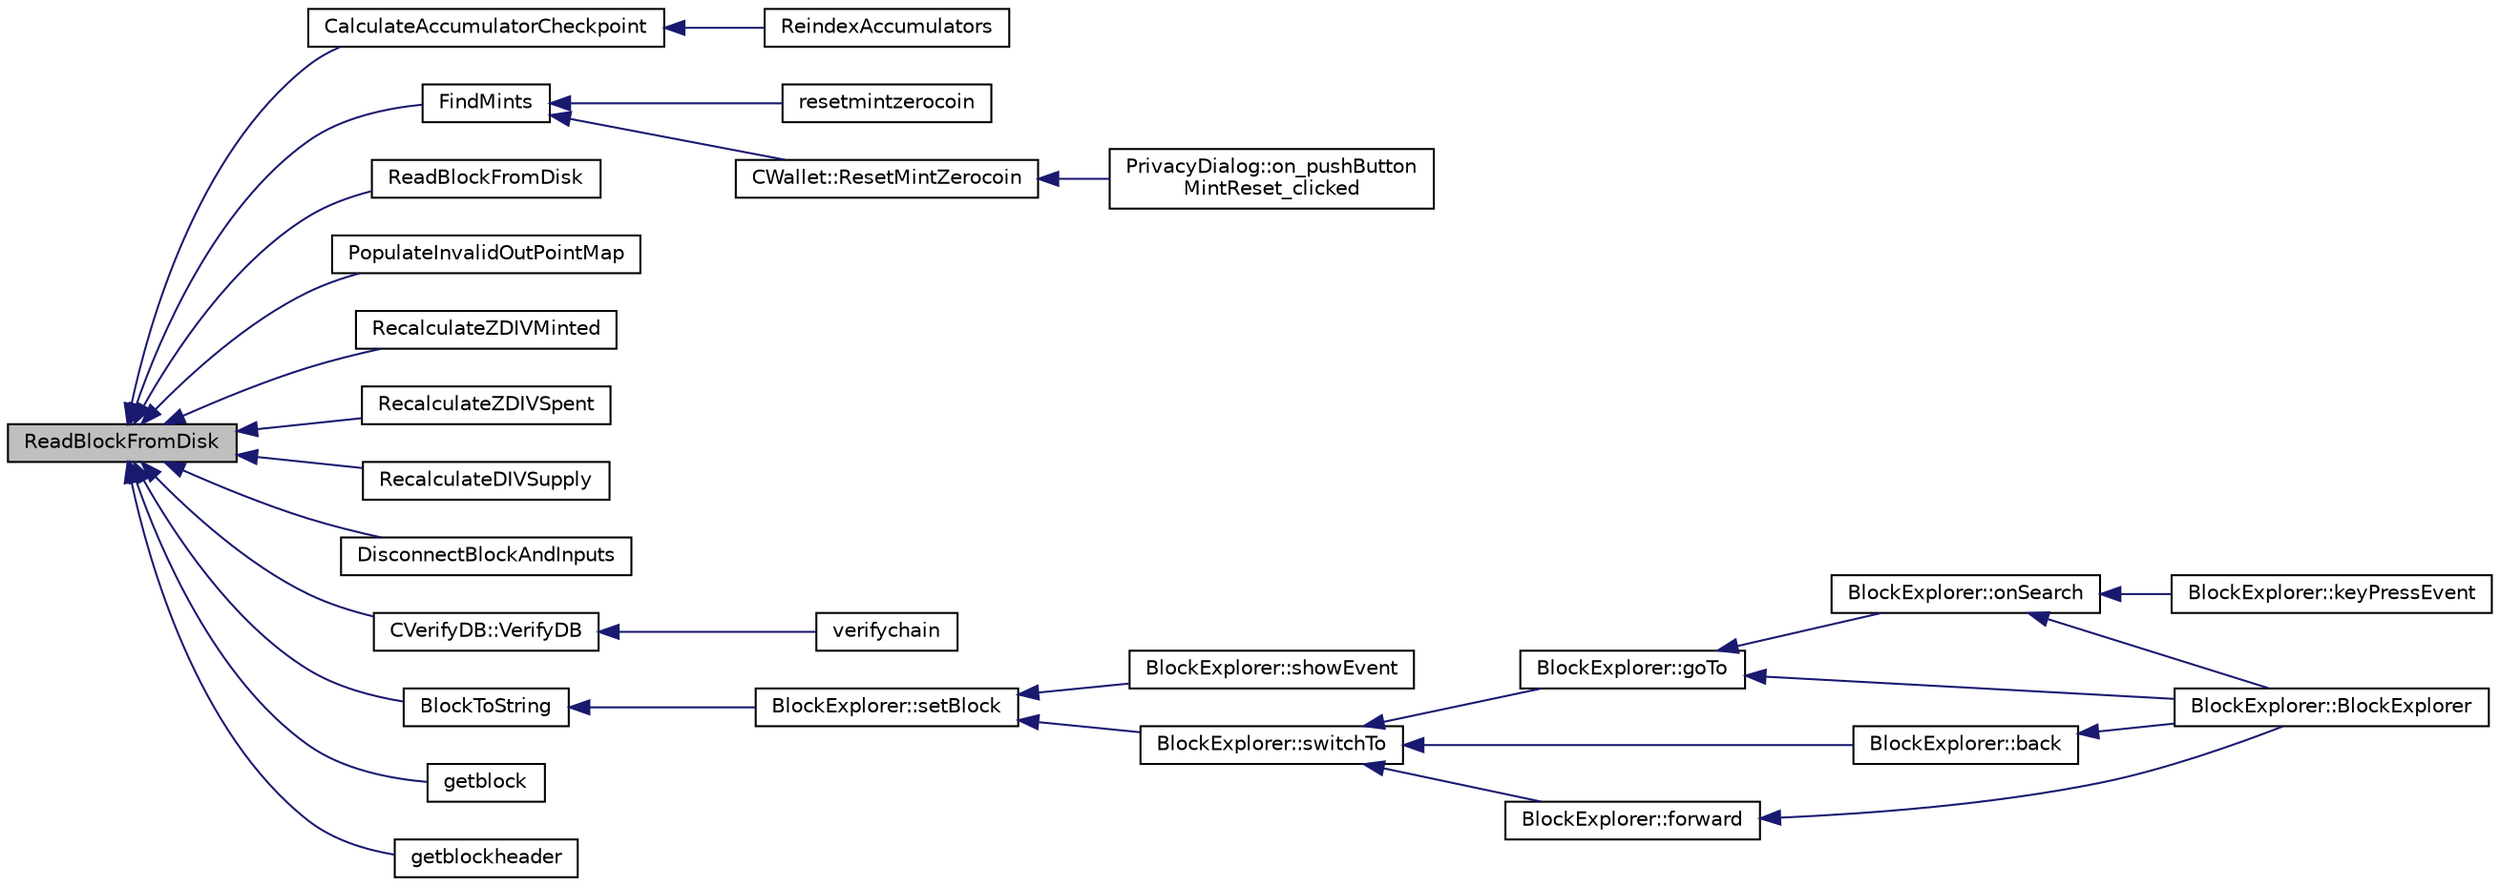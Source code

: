 digraph "ReadBlockFromDisk"
{
  edge [fontname="Helvetica",fontsize="10",labelfontname="Helvetica",labelfontsize="10"];
  node [fontname="Helvetica",fontsize="10",shape=record];
  rankdir="LR";
  Node1038 [label="ReadBlockFromDisk",height=0.2,width=0.4,color="black", fillcolor="grey75", style="filled", fontcolor="black"];
  Node1038 -> Node1039 [dir="back",color="midnightblue",fontsize="10",style="solid",fontname="Helvetica"];
  Node1039 [label="CalculateAccumulatorCheckpoint",height=0.2,width=0.4,color="black", fillcolor="white", style="filled",URL="$accumulators_8h.html#a62f6e6ab26cfeebb5b184a41ba770e0e"];
  Node1039 -> Node1040 [dir="back",color="midnightblue",fontsize="10",style="solid",fontname="Helvetica"];
  Node1040 [label="ReindexAccumulators",height=0.2,width=0.4,color="black", fillcolor="white", style="filled",URL="$main_8h.html#a4a74b45eb12b8c115906e305e109c5d9"];
  Node1038 -> Node1041 [dir="back",color="midnightblue",fontsize="10",style="solid",fontname="Helvetica"];
  Node1041 [label="FindMints",height=0.2,width=0.4,color="black", fillcolor="white", style="filled",URL="$main_8h.html#a5bdf923beb5f3417fd033c28216b6acb"];
  Node1041 -> Node1042 [dir="back",color="midnightblue",fontsize="10",style="solid",fontname="Helvetica"];
  Node1042 [label="resetmintzerocoin",height=0.2,width=0.4,color="black", fillcolor="white", style="filled",URL="$rpcwallet_8cpp.html#a9336d9bdaa3e1ebb98fb2cc6fdef1d9b"];
  Node1041 -> Node1043 [dir="back",color="midnightblue",fontsize="10",style="solid",fontname="Helvetica"];
  Node1043 [label="CWallet::ResetMintZerocoin",height=0.2,width=0.4,color="black", fillcolor="white", style="filled",URL="$class_c_wallet.html#a48b81fb27683fe4693a7385909dcd391"];
  Node1043 -> Node1044 [dir="back",color="midnightblue",fontsize="10",style="solid",fontname="Helvetica"];
  Node1044 [label="PrivacyDialog::on_pushButton\lMintReset_clicked",height=0.2,width=0.4,color="black", fillcolor="white", style="filled",URL="$class_privacy_dialog.html#a1a50924516087ce5810b2b2831567a31"];
  Node1038 -> Node1045 [dir="back",color="midnightblue",fontsize="10",style="solid",fontname="Helvetica"];
  Node1045 [label="ReadBlockFromDisk",height=0.2,width=0.4,color="black", fillcolor="white", style="filled",URL="$main_8h.html#a445ff051f3b0038c0b19b7e1156c9f95"];
  Node1038 -> Node1046 [dir="back",color="midnightblue",fontsize="10",style="solid",fontname="Helvetica"];
  Node1046 [label="PopulateInvalidOutPointMap",height=0.2,width=0.4,color="black", fillcolor="white", style="filled",URL="$main_8h.html#ae7d38ec9b36061a4216d318d34dde6e2"];
  Node1038 -> Node1047 [dir="back",color="midnightblue",fontsize="10",style="solid",fontname="Helvetica"];
  Node1047 [label="RecalculateZDIVMinted",height=0.2,width=0.4,color="black", fillcolor="white", style="filled",URL="$main_8h.html#a4143f85b263bcd3fc3915dbc19009495"];
  Node1038 -> Node1048 [dir="back",color="midnightblue",fontsize="10",style="solid",fontname="Helvetica"];
  Node1048 [label="RecalculateZDIVSpent",height=0.2,width=0.4,color="black", fillcolor="white", style="filled",URL="$main_8h.html#a161774bfe6fd9f0422f56db71f98071b"];
  Node1038 -> Node1049 [dir="back",color="midnightblue",fontsize="10",style="solid",fontname="Helvetica"];
  Node1049 [label="RecalculateDIVSupply",height=0.2,width=0.4,color="black", fillcolor="white", style="filled",URL="$main_8h.html#aebdec7b14f50bbafc5aafe72f08c716d"];
  Node1038 -> Node1050 [dir="back",color="midnightblue",fontsize="10",style="solid",fontname="Helvetica"];
  Node1050 [label="DisconnectBlockAndInputs",height=0.2,width=0.4,color="black", fillcolor="white", style="filled",URL="$main_8cpp.html#acc33d7f850152cbbb9d00f7c71d99704"];
  Node1038 -> Node1051 [dir="back",color="midnightblue",fontsize="10",style="solid",fontname="Helvetica"];
  Node1051 [label="CVerifyDB::VerifyDB",height=0.2,width=0.4,color="black", fillcolor="white", style="filled",URL="$class_c_verify_d_b.html#a5d3e3ade35a14ddce2404e18e4b1df50"];
  Node1051 -> Node1052 [dir="back",color="midnightblue",fontsize="10",style="solid",fontname="Helvetica"];
  Node1052 [label="verifychain",height=0.2,width=0.4,color="black", fillcolor="white", style="filled",URL="$rpcblockchain_8cpp.html#a0b1dd8862fc7292c243ad9489f96a3c8"];
  Node1038 -> Node1053 [dir="back",color="midnightblue",fontsize="10",style="solid",fontname="Helvetica"];
  Node1053 [label="BlockToString",height=0.2,width=0.4,color="black", fillcolor="white", style="filled",URL="$blockexplorer_8cpp.html#a6caededa67ac9ad171dc1a6fac4a708f"];
  Node1053 -> Node1054 [dir="back",color="midnightblue",fontsize="10",style="solid",fontname="Helvetica"];
  Node1054 [label="BlockExplorer::setBlock",height=0.2,width=0.4,color="black", fillcolor="white", style="filled",URL="$class_block_explorer.html#ac6dea0edb51e7410dacc99feaf9af916"];
  Node1054 -> Node1055 [dir="back",color="midnightblue",fontsize="10",style="solid",fontname="Helvetica"];
  Node1055 [label="BlockExplorer::showEvent",height=0.2,width=0.4,color="black", fillcolor="white", style="filled",URL="$class_block_explorer.html#a2558e79dbb14bda3d9367f0b50240fa4"];
  Node1054 -> Node1056 [dir="back",color="midnightblue",fontsize="10",style="solid",fontname="Helvetica"];
  Node1056 [label="BlockExplorer::switchTo",height=0.2,width=0.4,color="black", fillcolor="white", style="filled",URL="$class_block_explorer.html#a24d6353efb00436dd029e234e3a86121"];
  Node1056 -> Node1057 [dir="back",color="midnightblue",fontsize="10",style="solid",fontname="Helvetica"];
  Node1057 [label="BlockExplorer::goTo",height=0.2,width=0.4,color="black", fillcolor="white", style="filled",URL="$class_block_explorer.html#a32a642323bf89030d4f3519d79893ccd"];
  Node1057 -> Node1058 [dir="back",color="midnightblue",fontsize="10",style="solid",fontname="Helvetica"];
  Node1058 [label="BlockExplorer::BlockExplorer",height=0.2,width=0.4,color="black", fillcolor="white", style="filled",URL="$class_block_explorer.html#aa1824a81f9b6d20dce7be419170ea02b"];
  Node1057 -> Node1059 [dir="back",color="midnightblue",fontsize="10",style="solid",fontname="Helvetica"];
  Node1059 [label="BlockExplorer::onSearch",height=0.2,width=0.4,color="black", fillcolor="white", style="filled",URL="$class_block_explorer.html#a5d9b6b07b7a7cb14c9731950d76074a4"];
  Node1059 -> Node1058 [dir="back",color="midnightblue",fontsize="10",style="solid",fontname="Helvetica"];
  Node1059 -> Node1060 [dir="back",color="midnightblue",fontsize="10",style="solid",fontname="Helvetica"];
  Node1060 [label="BlockExplorer::keyPressEvent",height=0.2,width=0.4,color="black", fillcolor="white", style="filled",URL="$class_block_explorer.html#ae64a065d31adf1c1411dc1810cdd576c"];
  Node1056 -> Node1061 [dir="back",color="midnightblue",fontsize="10",style="solid",fontname="Helvetica"];
  Node1061 [label="BlockExplorer::back",height=0.2,width=0.4,color="black", fillcolor="white", style="filled",URL="$class_block_explorer.html#aed5a84d4c9691f29721829eca6023169"];
  Node1061 -> Node1058 [dir="back",color="midnightblue",fontsize="10",style="solid",fontname="Helvetica"];
  Node1056 -> Node1062 [dir="back",color="midnightblue",fontsize="10",style="solid",fontname="Helvetica"];
  Node1062 [label="BlockExplorer::forward",height=0.2,width=0.4,color="black", fillcolor="white", style="filled",URL="$class_block_explorer.html#a062131c18869d12dc393775f3695e89f"];
  Node1062 -> Node1058 [dir="back",color="midnightblue",fontsize="10",style="solid",fontname="Helvetica"];
  Node1038 -> Node1063 [dir="back",color="midnightblue",fontsize="10",style="solid",fontname="Helvetica"];
  Node1063 [label="getblock",height=0.2,width=0.4,color="black", fillcolor="white", style="filled",URL="$rpcblockchain_8cpp.html#a63608cf1bb275120194c3b4e070af3d7"];
  Node1038 -> Node1064 [dir="back",color="midnightblue",fontsize="10",style="solid",fontname="Helvetica"];
  Node1064 [label="getblockheader",height=0.2,width=0.4,color="black", fillcolor="white", style="filled",URL="$rpcblockchain_8cpp.html#ab3595474553cb389c54aa6289acf9cd7"];
}

